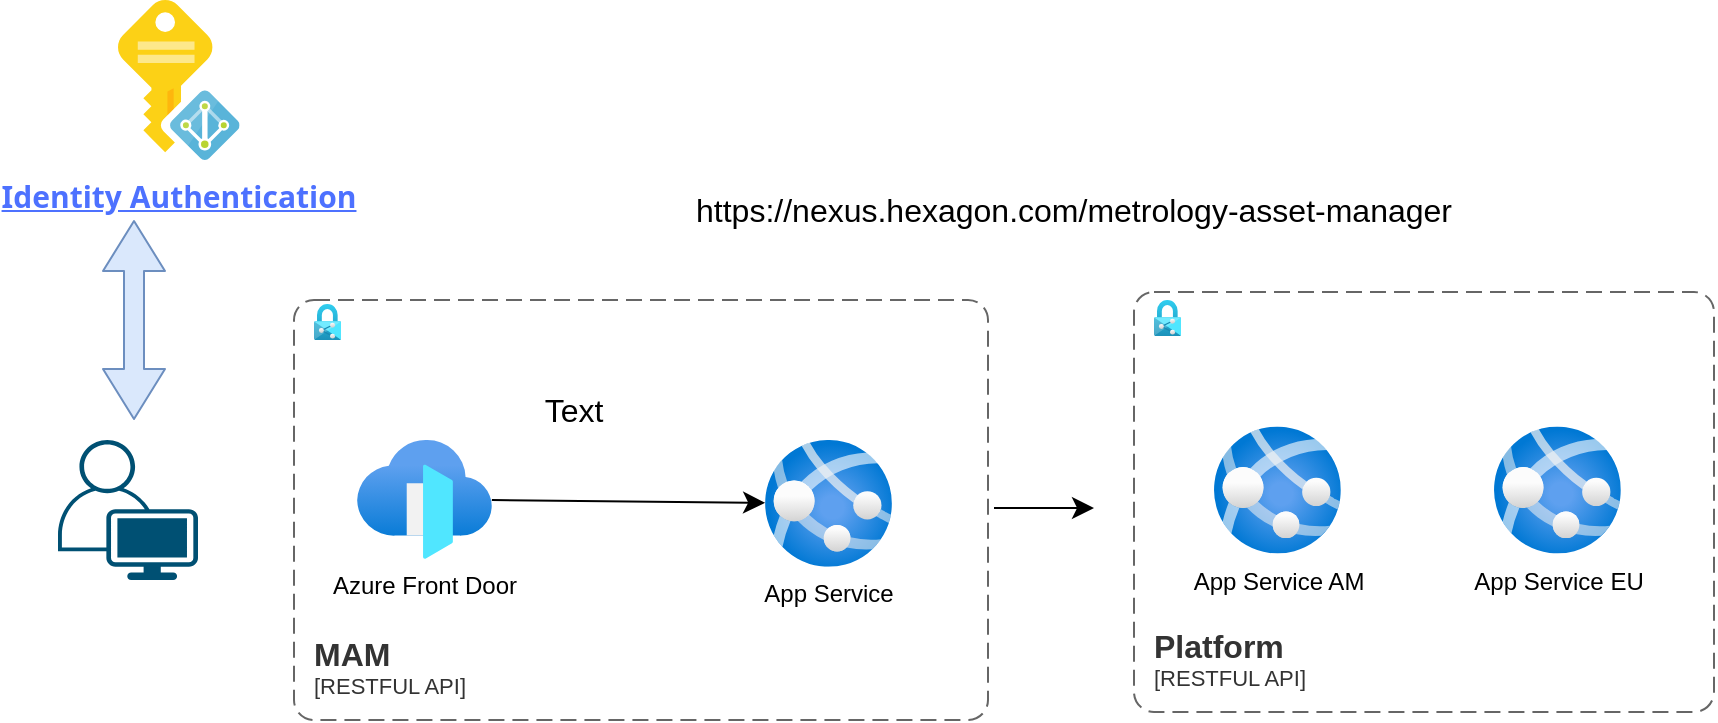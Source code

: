 <mxfile version="21.1.2" type="github">
  <diagram name="第 1 页" id="8nYY7QgfHz5HllUHiTgJ">
    <mxGraphModel dx="831" dy="547" grid="1" gridSize="10" guides="1" tooltips="1" connect="1" arrows="1" fold="1" page="1" pageScale="1" pageWidth="827" pageHeight="1169" math="0" shadow="0">
      <root>
        <mxCell id="0" />
        <mxCell id="1" parent="0" />
        <mxCell id="Bv7CUQELee6LEEVFWmNu-2" value="" style="points=[[0.35,0,0],[0.98,0.51,0],[1,0.71,0],[0.67,1,0],[0,0.795,0],[0,0.65,0]];verticalLabelPosition=bottom;sketch=0;html=1;verticalAlign=top;aspect=fixed;align=center;pointerEvents=1;shape=mxgraph.cisco19.user;fillColor=#005073;strokeColor=none;" vertex="1" parent="1">
          <mxGeometry x="22" y="280" width="70" height="70" as="geometry" />
        </mxCell>
        <mxCell id="Bv7CUQELee6LEEVFWmNu-3" value="https://nexus.hexagon.com/metrology-asset-manager" style="text;strokeColor=none;fillColor=none;html=1;align=center;verticalAlign=middle;whiteSpace=wrap;rounded=0;fontSize=16;" vertex="1" parent="1">
          <mxGeometry x="320" y="150" width="420" height="30" as="geometry" />
        </mxCell>
        <mxCell id="Bv7CUQELee6LEEVFWmNu-39" value="&lt;a style=&quot;box-sizing: border-box; cursor: pointer; color: rgb(77, 113, 255); outline: none; -webkit-tap-highlight-color: transparent; line-height: 22.5px; font-weight: 600; font-size: 15px; font-family: &amp;quot;PingFang SC&amp;quot;, &amp;quot;Segoe UI&amp;quot;, Arial, &amp;quot;Microsoft YaHei&amp;quot;, 微软雅黑, 宋体, &amp;quot;Malgun Gothic&amp;quot;, sans-serif; text-align: start;&quot; class=&quot;color_pc_blue_text&quot; data-keyword=&quot;identity authentication&quot;&gt;Identity Authentication&lt;/a&gt;" style="image;sketch=0;aspect=fixed;html=1;points=[];align=center;fontSize=12;image=img/lib/mscae/Managed_Identities.svg;" vertex="1" parent="1">
          <mxGeometry x="52" y="60" width="60.8" height="80" as="geometry" />
        </mxCell>
        <mxCell id="Bv7CUQELee6LEEVFWmNu-40" value="" style="group" vertex="1" connectable="0" parent="1">
          <mxGeometry x="140" y="210" width="400" height="210" as="geometry" />
        </mxCell>
        <mxCell id="Bv7CUQELee6LEEVFWmNu-26" value="" style="group;glass=0;rounded=0;points=[[0,0,0,0,0],[0,0.25,0,0,0],[0,0.5,0,0,0],[0,0.75,0,0,0],[0,1,0,0,0],[0.25,0,0,0,0],[0.25,1,0,0,0],[0.5,0,0,0,0],[0.5,1,0,0,0],[0.75,0,0,0,0],[0.75,1,0,0,0],[1,0,0,0,0],[1,0.25,0,0,0],[1,0.5,0,0,0],[1,0.75,0,0,0],[1,1,0,0,0]];verticalAlign=middle;horizontal=1;labelBorderColor=none;imageAlign=left;" vertex="1" connectable="0" parent="Bv7CUQELee6LEEVFWmNu-40">
          <mxGeometry width="347" height="210" as="geometry" />
        </mxCell>
        <mxCell id="Bv7CUQELee6LEEVFWmNu-27" value="Azure Front Door" style="image;aspect=fixed;html=1;points=[];align=center;fontSize=12;image=img/lib/azure2/networking/Front_Doors.svg;" vertex="1" parent="Bv7CUQELee6LEEVFWmNu-26">
          <mxGeometry x="31.545" y="70" width="67.382" height="59.455" as="geometry" />
        </mxCell>
        <mxCell id="Bv7CUQELee6LEEVFWmNu-28" value="App Service" style="image;aspect=fixed;html=1;points=[];align=center;fontSize=12;image=img/lib/azure2/app_services/App_Services.svg;" vertex="1" parent="Bv7CUQELee6LEEVFWmNu-26">
          <mxGeometry x="235.539" y="70" width="63.418" height="63.418" as="geometry" />
        </mxCell>
        <object c4Name="MAM" c4Application="RESTFUL API" label="&lt;font style=&quot;font-size: 16px&quot;&gt;&lt;b&gt;&lt;div style=&quot;text-align: left&quot;&gt;%c4Name%&lt;/div&gt;&lt;/b&gt;&lt;/font&gt;&lt;div style=&quot;text-align: left&quot;&gt;[%c4Application%]&lt;/div&gt;" placeholders="1" id="Bv7CUQELee6LEEVFWmNu-29">
          <mxCell style="rounded=1;fontSize=11;whiteSpace=wrap;html=1;dashed=1;arcSize=20;fillColor=none;strokeColor=#666666;fontColor=#333333;labelBackgroundColor=none;align=left;verticalAlign=bottom;labelBorderColor=none;spacingTop=0;spacing=10;dashPattern=8 4;metaEdit=1;rotatable=0;perimeter=rectanglePerimeter;noLabel=0;labelPadding=0;allowArrows=0;connectable=0;expand=0;recursiveResize=0;editable=1;pointerEvents=0;absoluteArcSize=1;points=[[0.25,0,0],[0.5,0,0],[0.75,0,0],[1,0.25,0],[1,0.5,0],[1,0.75,0],[0.75,1,0],[0.5,1,0],[0.25,1,0],[0,0.75,0],[0,0.5,0],[0,0.25,0]];" vertex="1" parent="Bv7CUQELee6LEEVFWmNu-26">
            <mxGeometry width="347" height="210" as="geometry" />
          </mxCell>
        </object>
        <mxCell id="Bv7CUQELee6LEEVFWmNu-30" style="edgeStyle=none;curved=1;rounded=0;orthogonalLoop=1;jettySize=auto;html=1;fontSize=12;startSize=8;endSize=8;" edge="1" parent="Bv7CUQELee6LEEVFWmNu-26" source="Bv7CUQELee6LEEVFWmNu-27" target="Bv7CUQELee6LEEVFWmNu-28">
          <mxGeometry relative="1" as="geometry" />
        </mxCell>
        <mxCell id="Bv7CUQELee6LEEVFWmNu-45" value="" style="image;aspect=fixed;html=1;points=[];align=center;fontSize=12;image=img/lib/azure2/identity/Azure_Information_Protection.svg;" vertex="1" parent="Bv7CUQELee6LEEVFWmNu-26">
          <mxGeometry x="10" y="2" width="13.55" height="18" as="geometry" />
        </mxCell>
        <mxCell id="Bv7CUQELee6LEEVFWmNu-32" value="" style="edgeStyle=none;orthogonalLoop=1;jettySize=auto;html=1;rounded=0;fontSize=12;startSize=8;endSize=8;curved=1;" edge="1" parent="Bv7CUQELee6LEEVFWmNu-40">
          <mxGeometry width="140" relative="1" as="geometry">
            <mxPoint x="350" y="104" as="sourcePoint" />
            <mxPoint x="400" y="104" as="targetPoint" />
            <Array as="points" />
          </mxGeometry>
        </mxCell>
        <mxCell id="Bv7CUQELee6LEEVFWmNu-59" value="" style="group" vertex="1" connectable="0" parent="1">
          <mxGeometry x="560" y="206" width="290" height="210" as="geometry" />
        </mxCell>
        <mxCell id="Bv7CUQELee6LEEVFWmNu-16" value="App Service AM" style="image;aspect=fixed;html=1;points=[];align=center;fontSize=12;image=img/lib/azure2/app_services/App_Services.svg;" vertex="1" parent="Bv7CUQELee6LEEVFWmNu-59">
          <mxGeometry x="39.999" y="67.29" width="63.418" height="63.418" as="geometry" />
        </mxCell>
        <object c4Name="Platform" c4Application="RESTFUL API" label="&lt;font style=&quot;font-size: 16px&quot;&gt;&lt;b&gt;&lt;div style=&quot;text-align: left&quot;&gt;%c4Name%&lt;/div&gt;&lt;/b&gt;&lt;/font&gt;&lt;div style=&quot;text-align: left&quot;&gt;[%c4Application%]&lt;/div&gt;" placeholders="1" id="Bv7CUQELee6LEEVFWmNu-17">
          <mxCell style="rounded=1;fontSize=11;whiteSpace=wrap;html=1;dashed=1;arcSize=20;fillColor=none;strokeColor=#666666;fontColor=#333333;labelBackgroundColor=none;align=left;verticalAlign=bottom;labelBorderColor=none;spacingTop=0;spacing=10;dashPattern=8 4;metaEdit=1;rotatable=0;perimeter=rectanglePerimeter;noLabel=0;labelPadding=0;allowArrows=0;connectable=0;expand=0;recursiveResize=0;editable=1;pointerEvents=0;absoluteArcSize=1;points=[[0.25,0,0],[0.5,0,0],[0.75,0,0],[1,0.25,0],[1,0.5,0],[1,0.75,0],[0.75,1,0],[0.5,1,0],[0.25,1,0],[0,0.75,0],[0,0.5,0],[0,0.25,0]];" vertex="1" parent="Bv7CUQELee6LEEVFWmNu-59">
            <mxGeometry width="290" height="210" as="geometry" />
          </mxCell>
        </object>
        <mxCell id="Bv7CUQELee6LEEVFWmNu-33" value="App Service EU" style="image;aspect=fixed;html=1;points=[];align=center;fontSize=12;image=img/lib/azure2/app_services/App_Services.svg;" vertex="1" parent="Bv7CUQELee6LEEVFWmNu-59">
          <mxGeometry x="179.999" y="67.29" width="63.418" height="63.418" as="geometry" />
        </mxCell>
        <mxCell id="Bv7CUQELee6LEEVFWmNu-55" value="" style="image;aspect=fixed;html=1;points=[];align=center;fontSize=12;image=img/lib/azure2/identity/Azure_Information_Protection.svg;" vertex="1" parent="Bv7CUQELee6LEEVFWmNu-59">
          <mxGeometry x="10" y="4" width="13.55" height="18" as="geometry" />
        </mxCell>
        <mxCell id="Bv7CUQELee6LEEVFWmNu-60" value="Text" style="text;strokeColor=none;fillColor=none;html=1;align=center;verticalAlign=middle;whiteSpace=wrap;rounded=0;fontSize=16;" vertex="1" parent="1">
          <mxGeometry x="250" y="250" width="60" height="30" as="geometry" />
        </mxCell>
        <mxCell id="Bv7CUQELee6LEEVFWmNu-73" value="" style="shape=flexArrow;endArrow=classic;startArrow=classic;html=1;rounded=1;fontSize=12;startSize=8;endSize=8;curved=1;shadow=0;arcSize=20;endWidth=20;fillColor=#dae8fc;strokeColor=#6c8ebf;" edge="1" parent="1">
          <mxGeometry width="100" height="100" relative="1" as="geometry">
            <mxPoint x="60" y="270" as="sourcePoint" />
            <mxPoint x="60" y="170" as="targetPoint" />
          </mxGeometry>
        </mxCell>
      </root>
    </mxGraphModel>
  </diagram>
</mxfile>
